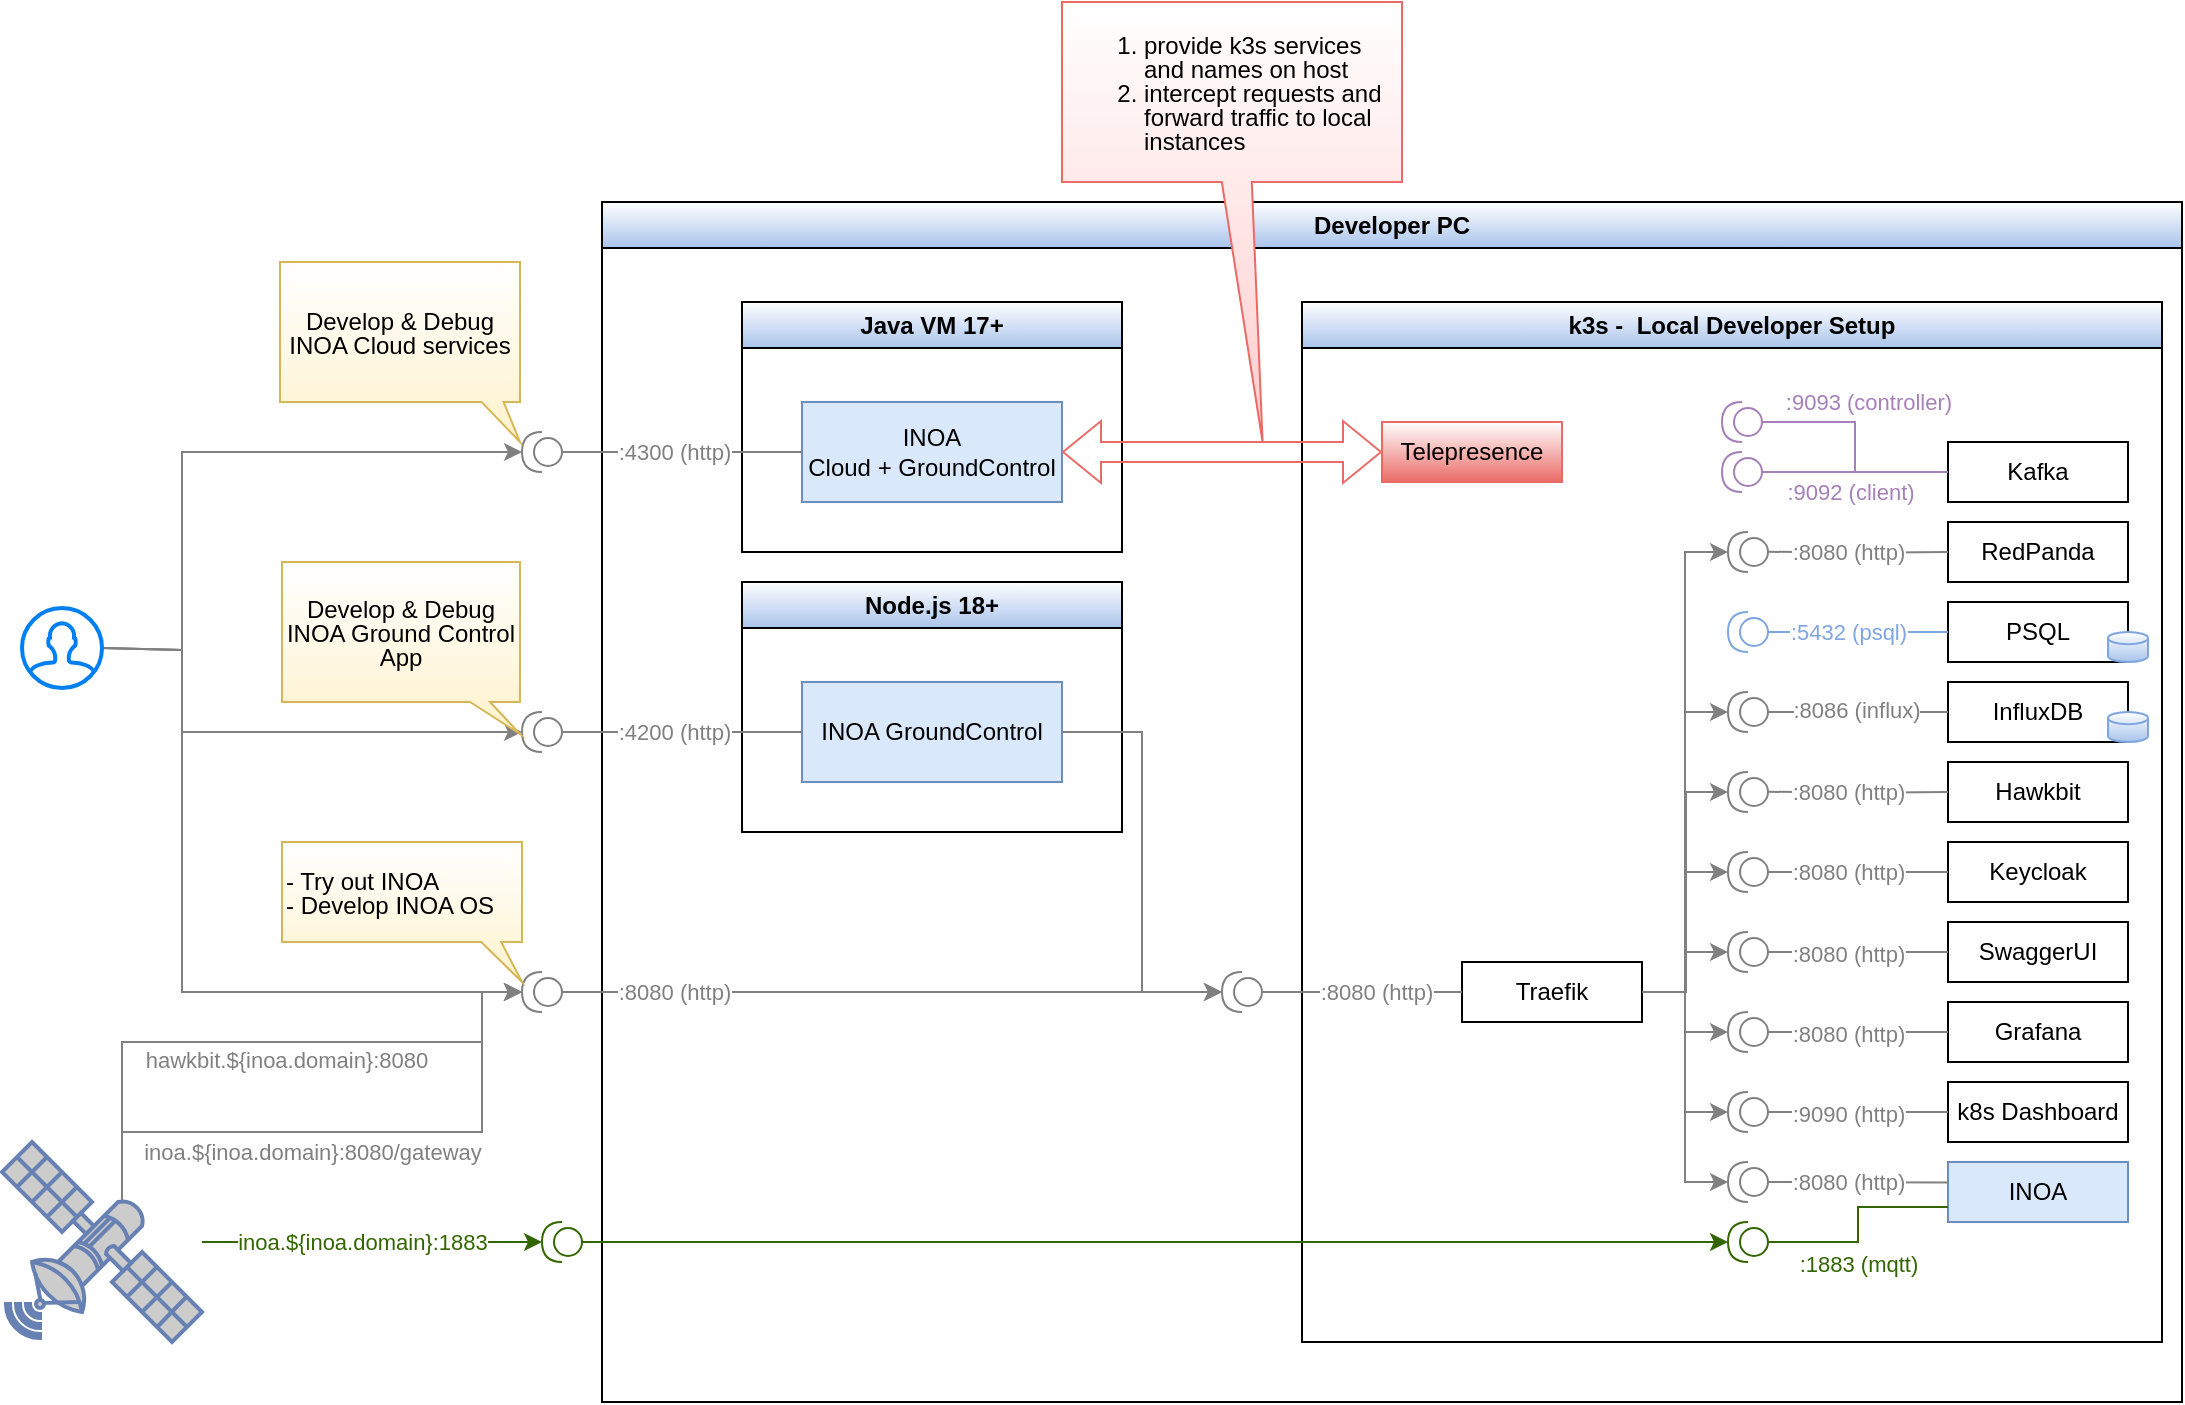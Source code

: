 <mxfile version="24.7.17" pages="3">
  <diagram id="EUtJgwQDHIaRZ95x7CY9" name="development">
    <mxGraphModel dx="1434" dy="2159" grid="1" gridSize="10" guides="1" tooltips="1" connect="1" arrows="1" fold="1" page="1" pageScale="1" pageWidth="827" pageHeight="1169" math="0" shadow="0">
      <root>
        <mxCell id="0" />
        <mxCell id="1" parent="0" />
        <mxCell id="36" style="edgeStyle=orthogonalEdgeStyle;rounded=0;orthogonalLoop=1;jettySize=auto;html=1;entryX=1;entryY=0.5;entryDx=0;entryDy=0;entryPerimeter=0;strokeColor=#808080;" parent="1" target="34" edge="1">
          <mxGeometry relative="1" as="geometry">
            <mxPoint x="80" y="570" as="sourcePoint" />
            <mxPoint x="272" y="454.97" as="targetPoint" />
            <Array as="points">
              <mxPoint x="80" y="490" />
              <mxPoint x="260" y="490" />
              <mxPoint x="260" y="465" />
            </Array>
          </mxGeometry>
        </mxCell>
        <mxCell id="74" value="&lt;font&gt;hawkbit.${inoa.domain}:8080&lt;/font&gt;" style="edgeLabel;html=1;align=center;verticalAlign=middle;resizable=0;points=[];fontColor=#808080;" parent="36" vertex="1" connectable="0">
          <mxGeometry x="0.189" relative="1" as="geometry">
            <mxPoint x="-20" y="9" as="offset" />
          </mxGeometry>
        </mxCell>
        <mxCell id="39" style="edgeStyle=orthogonalEdgeStyle;rounded=0;orthogonalLoop=1;jettySize=auto;html=1;entryX=1;entryY=0.5;entryDx=0;entryDy=0;entryPerimeter=0;strokeColor=#808080;" parent="1" source="2" target="34" edge="1">
          <mxGeometry relative="1" as="geometry">
            <mxPoint x="70" y="575" as="sourcePoint" />
            <mxPoint x="270" y="465" as="targetPoint" />
            <Array as="points">
              <mxPoint x="80" y="535" />
              <mxPoint x="260" y="535" />
              <mxPoint x="260" y="465" />
            </Array>
          </mxGeometry>
        </mxCell>
        <mxCell id="75" value="inoa.${inoa.domain}:8080/gateway" style="edgeLabel;html=1;align=center;verticalAlign=middle;resizable=0;points=[];fontColor=#808080;" parent="39" vertex="1" connectable="0">
          <mxGeometry x="0.373" y="-1" relative="1" as="geometry">
            <mxPoint x="-86" y="14" as="offset" />
          </mxGeometry>
        </mxCell>
        <mxCell id="40" style="edgeStyle=orthogonalEdgeStyle;rounded=0;orthogonalLoop=1;jettySize=auto;html=1;entryX=1;entryY=0.5;entryDx=0;entryDy=0;entryPerimeter=0;strokeColor=#336600;" parent="1" source="2" target="38" edge="1">
          <mxGeometry relative="1" as="geometry" />
        </mxCell>
        <mxCell id="76" value="&lt;span style=&quot;&quot;&gt;inoa.${inoa.domain}:1883&lt;/span&gt;" style="edgeLabel;html=1;align=center;verticalAlign=middle;resizable=0;points=[];fontColor=#336600;" parent="40" vertex="1" connectable="0">
          <mxGeometry x="0.446" y="-1" relative="1" as="geometry">
            <mxPoint x="-43" y="-1" as="offset" />
          </mxGeometry>
        </mxCell>
        <mxCell id="2" value="" style="fontColor=#0066CC;verticalAlign=top;verticalLabelPosition=bottom;labelPosition=center;align=center;html=1;outlineConnect=0;fillColor=#CCCCCC;strokeColor=#6881B3;gradientColor=none;gradientDirection=north;strokeWidth=2;shape=mxgraph.networks.satellite;" parent="1" vertex="1">
          <mxGeometry x="20" y="540" width="100" height="100" as="geometry" />
        </mxCell>
        <mxCell id="3" value="Developer PC" style="swimlane;whiteSpace=wrap;html=1;movable=1;resizable=1;rotatable=1;deletable=1;editable=1;connectable=1;locked=0;gradientColor=#A9C4EB;" parent="1" vertex="1">
          <mxGeometry x="320" y="70" width="790" height="600" as="geometry" />
        </mxCell>
        <mxCell id="4" value="k3s -&amp;nbsp; Local Developer Setup" style="swimlane;whiteSpace=wrap;html=1;movable=1;resizable=1;rotatable=1;deletable=1;editable=1;connectable=1;locked=0;gradientColor=#A9C4EB;" parent="3" vertex="1">
          <mxGeometry x="350" y="50" width="430" height="520" as="geometry" />
        </mxCell>
        <mxCell id="7" value="Kafka" style="rounded=0;whiteSpace=wrap;html=1;" parent="4" vertex="1">
          <mxGeometry x="323" y="70" width="90" height="30" as="geometry" />
        </mxCell>
        <mxCell id="8" value="PSQL" style="rounded=0;whiteSpace=wrap;html=1;" parent="4" vertex="1">
          <mxGeometry x="323" y="150" width="90" height="30" as="geometry" />
        </mxCell>
        <mxCell id="9" value="InfluxDB" style="rounded=0;whiteSpace=wrap;html=1;" parent="4" vertex="1">
          <mxGeometry x="323" y="190" width="90" height="30" as="geometry" />
        </mxCell>
        <mxCell id="10" value="Hawkbit" style="rounded=0;whiteSpace=wrap;html=1;" parent="4" vertex="1">
          <mxGeometry x="323" y="230" width="90" height="30" as="geometry" />
        </mxCell>
        <mxCell id="11" value="Keycloak" style="rounded=0;whiteSpace=wrap;html=1;" parent="4" vertex="1">
          <mxGeometry x="323" y="270" width="90" height="30" as="geometry" />
        </mxCell>
        <mxCell id="12" value="SwaggerUI" style="rounded=0;whiteSpace=wrap;html=1;" parent="4" vertex="1">
          <mxGeometry x="323" y="310" width="90" height="30" as="geometry" />
        </mxCell>
        <mxCell id="59" style="edgeStyle=orthogonalEdgeStyle;rounded=0;orthogonalLoop=1;jettySize=auto;html=1;entryX=1;entryY=0.5;entryDx=0;entryDy=0;entryPerimeter=0;startArrow=none;startFill=0;endArrow=classic;endFill=1;strokeColor=#808080;" parent="4" source="13" target="56" edge="1">
          <mxGeometry relative="1" as="geometry" />
        </mxCell>
        <mxCell id="70" style="edgeStyle=orthogonalEdgeStyle;rounded=0;orthogonalLoop=1;jettySize=auto;html=1;entryX=1;entryY=0.5;entryDx=0;entryDy=0;entryPerimeter=0;strokeColor=#808080;fontColor=#A680B8;startArrow=none;startFill=0;endArrow=classic;endFill=1;" parent="4" source="13" target="62" edge="1">
          <mxGeometry relative="1" as="geometry" />
        </mxCell>
        <mxCell id="72" style="edgeStyle=orthogonalEdgeStyle;rounded=0;orthogonalLoop=1;jettySize=auto;html=1;entryX=1;entryY=0.5;entryDx=0;entryDy=0;entryPerimeter=0;strokeColor=#808080;fontColor=#A680B8;startArrow=none;startFill=0;endArrow=classic;endFill=1;" parent="4" source="13" target="49" edge="1">
          <mxGeometry relative="1" as="geometry" />
        </mxCell>
        <mxCell id="100" style="edgeStyle=orthogonalEdgeStyle;rounded=0;orthogonalLoop=1;jettySize=auto;html=1;entryX=1;entryY=0.5;entryDx=0;entryDy=0;entryPerimeter=0;strokeColor=#808080;fontColor=#336600;startArrow=none;startFill=0;endArrow=classic;endFill=1;" parent="4" source="13" target="97" edge="1">
          <mxGeometry relative="1" as="geometry" />
        </mxCell>
        <mxCell id="109" style="edgeStyle=orthogonalEdgeStyle;rounded=0;orthogonalLoop=1;jettySize=auto;html=1;entryX=1;entryY=0.5;entryDx=0;entryDy=0;entryPerimeter=0;strokeColor=#808080;fontColor=#7EA6E0;startArrow=none;startFill=0;endArrow=classic;endFill=1;" parent="4" source="13" target="106" edge="1">
          <mxGeometry relative="1" as="geometry" />
        </mxCell>
        <mxCell id="113" style="edgeStyle=orthogonalEdgeStyle;rounded=0;orthogonalLoop=1;jettySize=auto;html=1;entryX=1;entryY=0.5;entryDx=0;entryDy=0;entryPerimeter=0;strokeColor=#808080;fontColor=#7EA6E0;startArrow=none;startFill=0;endArrow=classic;endFill=1;" parent="4" source="13" target="110" edge="1">
          <mxGeometry relative="1" as="geometry" />
        </mxCell>
        <mxCell id="130" style="edgeStyle=orthogonalEdgeStyle;rounded=0;orthogonalLoop=1;jettySize=auto;html=1;entryX=1;entryY=0.5;entryDx=0;entryDy=0;entryPerimeter=0;strokeColor=#808080;fontColor=#A680B8;startArrow=none;startFill=0;endArrow=classic;endFill=1;" parent="4" source="13" target="115" edge="1">
          <mxGeometry relative="1" as="geometry" />
        </mxCell>
        <mxCell id="13" value="Traefik" style="rounded=0;whiteSpace=wrap;html=1;" parent="4" vertex="1">
          <mxGeometry x="80" y="330" width="90" height="30" as="geometry" />
        </mxCell>
        <mxCell id="14" value="RedPanda" style="rounded=0;whiteSpace=wrap;html=1;" parent="4" vertex="1">
          <mxGeometry x="323" y="110" width="90" height="30" as="geometry" />
        </mxCell>
        <mxCell id="17" value="INOA" style="rounded=0;whiteSpace=wrap;html=1;fillColor=#dae8fc;strokeColor=#6c8ebf;" parent="4" vertex="1">
          <mxGeometry x="323" y="430" width="90" height="30" as="geometry" />
        </mxCell>
        <mxCell id="29" value="Grafana" style="rounded=0;whiteSpace=wrap;html=1;" parent="4" vertex="1">
          <mxGeometry x="323" y="350" width="90" height="30" as="geometry" />
        </mxCell>
        <mxCell id="30" value="k8s Dashboard" style="rounded=0;whiteSpace=wrap;html=1;" parent="4" vertex="1">
          <mxGeometry x="323" y="390" width="90" height="30" as="geometry" />
        </mxCell>
        <mxCell id="52" value="" style="edgeStyle=orthogonalEdgeStyle;rounded=0;orthogonalLoop=1;jettySize=auto;html=1;endArrow=none;endFill=0;startArrow=classic;startFill=1;strokeColor=#808080;" parent="4" source="46" target="13" edge="1">
          <mxGeometry relative="1" as="geometry">
            <Array as="points">
              <mxPoint x="192" y="245" />
              <mxPoint x="192" y="345" />
            </Array>
          </mxGeometry>
        </mxCell>
        <mxCell id="46" value="" style="shape=providedRequiredInterface;verticalLabelPosition=top;sketch=0;rotation=-180;verticalAlign=bottom;labelPosition=center;align=center;html=1;strokeColor=#808080;" parent="4" vertex="1">
          <mxGeometry x="213" y="235" width="20" height="20" as="geometry" />
        </mxCell>
        <mxCell id="47" style="edgeStyle=orthogonalEdgeStyle;rounded=0;orthogonalLoop=1;jettySize=auto;html=1;endArrow=none;endFill=0;entryX=0;entryY=0.5;entryDx=0;entryDy=0;strokeColor=#808080;" parent="4" target="10" edge="1">
          <mxGeometry relative="1" as="geometry">
            <mxPoint x="233" y="244.88" as="sourcePoint" />
            <mxPoint x="303" y="244.88" as="targetPoint" />
          </mxGeometry>
        </mxCell>
        <mxCell id="48" value=":8080 (http)" style="edgeLabel;html=1;align=center;verticalAlign=middle;resizable=0;points=[];fontColor=#808080;" parent="47" vertex="1" connectable="0">
          <mxGeometry x="0.491" relative="1" as="geometry">
            <mxPoint x="-27" as="offset" />
          </mxGeometry>
        </mxCell>
        <mxCell id="49" value="" style="shape=providedRequiredInterface;verticalLabelPosition=top;sketch=0;rotation=-180;verticalAlign=bottom;labelPosition=center;align=center;html=1;strokeColor=#808080;" parent="4" vertex="1">
          <mxGeometry x="213" y="115" width="20" height="20" as="geometry" />
        </mxCell>
        <mxCell id="50" style="edgeStyle=orthogonalEdgeStyle;rounded=0;orthogonalLoop=1;jettySize=auto;html=1;endArrow=none;endFill=0;entryX=0;entryY=0.5;entryDx=0;entryDy=0;strokeColor=#808080;" parent="4" target="14" edge="1">
          <mxGeometry relative="1" as="geometry">
            <mxPoint x="233" y="124.88" as="sourcePoint" />
            <mxPoint x="303" y="124.88" as="targetPoint" />
          </mxGeometry>
        </mxCell>
        <mxCell id="51" value=":8080 (http)" style="edgeLabel;html=1;align=center;verticalAlign=middle;resizable=0;points=[];fontColor=#808080;" parent="50" vertex="1" connectable="0">
          <mxGeometry x="0.491" relative="1" as="geometry">
            <mxPoint x="-27" as="offset" />
          </mxGeometry>
        </mxCell>
        <mxCell id="56" value="" style="shape=providedRequiredInterface;verticalLabelPosition=top;sketch=0;rotation=-180;verticalAlign=bottom;labelPosition=center;align=center;html=1;strokeColor=#808080;" parent="4" vertex="1">
          <mxGeometry x="213" y="275" width="20" height="20" as="geometry" />
        </mxCell>
        <mxCell id="57" style="edgeStyle=orthogonalEdgeStyle;rounded=0;orthogonalLoop=1;jettySize=auto;html=1;endArrow=none;endFill=0;entryX=0;entryY=0.5;entryDx=0;entryDy=0;exitX=0;exitY=0.5;exitDx=0;exitDy=0;exitPerimeter=0;strokeColor=#808080;" parent="4" source="56" target="11" edge="1">
          <mxGeometry relative="1" as="geometry">
            <mxPoint x="163.0" y="299.88" as="sourcePoint" />
            <mxPoint x="313" y="290" as="targetPoint" />
          </mxGeometry>
        </mxCell>
        <mxCell id="58" value=":8080 (http)" style="edgeLabel;html=1;align=center;verticalAlign=middle;resizable=0;points=[];fontColor=#808080;" parent="57" vertex="1" connectable="0">
          <mxGeometry x="0.491" relative="1" as="geometry">
            <mxPoint x="-27" as="offset" />
          </mxGeometry>
        </mxCell>
        <mxCell id="62" value="" style="shape=providedRequiredInterface;verticalLabelPosition=top;sketch=0;rotation=-180;verticalAlign=bottom;labelPosition=center;align=center;html=1;strokeColor=#808080;" parent="4" vertex="1">
          <mxGeometry x="213" y="430" width="20" height="20" as="geometry" />
        </mxCell>
        <mxCell id="65" value="" style="shape=providedRequiredInterface;verticalLabelPosition=top;sketch=0;rotation=-180;verticalAlign=bottom;labelPosition=center;align=center;html=1;strokeColor=#336600;" parent="4" vertex="1">
          <mxGeometry x="213" y="460" width="20" height="20" as="geometry" />
        </mxCell>
        <mxCell id="66" style="edgeStyle=orthogonalEdgeStyle;rounded=0;orthogonalLoop=1;jettySize=auto;html=1;endArrow=none;endFill=0;entryX=0;entryY=0.75;entryDx=0;entryDy=0;exitX=0;exitY=0.5;exitDx=0;exitDy=0;exitPerimeter=0;strokeColor=#336600;" parent="4" source="65" target="17" edge="1">
          <mxGeometry relative="1" as="geometry">
            <mxPoint x="220" y="480.51" as="sourcePoint" />
            <mxPoint x="309.64" y="470.04" as="targetPoint" />
          </mxGeometry>
        </mxCell>
        <mxCell id="67" value=":1883 (mqtt)" style="edgeLabel;html=1;align=center;verticalAlign=middle;resizable=0;points=[];fontColor=#336600;" parent="66" vertex="1" connectable="0">
          <mxGeometry x="0.491" relative="1" as="geometry">
            <mxPoint x="-18" y="28" as="offset" />
          </mxGeometry>
        </mxCell>
        <mxCell id="63" style="edgeStyle=orthogonalEdgeStyle;rounded=0;orthogonalLoop=1;jettySize=auto;html=1;endArrow=none;endFill=0;entryX=0.005;entryY=0.392;entryDx=0;entryDy=0;exitX=0;exitY=0.5;exitDx=0;exitDy=0;exitPerimeter=0;entryPerimeter=0;fontColor=#A680B8;strokeColor=#808080;" parent="4" source="62" edge="1">
          <mxGeometry relative="1" as="geometry">
            <mxPoint x="235.13" y="430.0" as="sourcePoint" />
            <mxPoint x="323.0" y="440.3" as="targetPoint" />
            <Array as="points">
              <mxPoint x="235" y="440" />
            </Array>
          </mxGeometry>
        </mxCell>
        <mxCell id="64" value=":8080 (http)" style="edgeLabel;html=1;align=center;verticalAlign=middle;resizable=0;points=[];fontColor=#808080;" parent="63" vertex="1" connectable="0">
          <mxGeometry x="0.491" relative="1" as="geometry">
            <mxPoint x="-27" as="offset" />
          </mxGeometry>
        </mxCell>
        <mxCell id="87" value="Telepresence" style="rounded=0;whiteSpace=wrap;html=1;strokeColor=#EA6B66;gradientColor=#EA6B66;" parent="4" vertex="1">
          <mxGeometry x="40" y="60" width="90" height="30" as="geometry" />
        </mxCell>
        <mxCell id="97" value="" style="shape=providedRequiredInterface;verticalLabelPosition=top;sketch=0;rotation=-180;verticalAlign=bottom;labelPosition=center;align=center;html=1;strokeColor=#808080;" parent="4" vertex="1">
          <mxGeometry x="213" y="315" width="20" height="20" as="geometry" />
        </mxCell>
        <mxCell id="98" style="edgeStyle=orthogonalEdgeStyle;rounded=0;orthogonalLoop=1;jettySize=auto;html=1;endArrow=none;endFill=0;entryX=0;entryY=0.5;entryDx=0;entryDy=0;exitX=0;exitY=0.5;exitDx=0;exitDy=0;exitPerimeter=0;strokeColor=#808080;" parent="4" source="97" edge="1">
          <mxGeometry relative="1" as="geometry">
            <mxPoint x="-457.0" y="189.88" as="sourcePoint" />
            <mxPoint x="323" y="325" as="targetPoint" />
          </mxGeometry>
        </mxCell>
        <mxCell id="99" value=":8080 (http)" style="edgeLabel;html=1;align=center;verticalAlign=middle;resizable=0;points=[];fontColor=#808080;" parent="98" vertex="1" connectable="0">
          <mxGeometry x="0.491" relative="1" as="geometry">
            <mxPoint x="-27" as="offset" />
          </mxGeometry>
        </mxCell>
        <mxCell id="102" style="edgeStyle=orthogonalEdgeStyle;rounded=0;orthogonalLoop=1;jettySize=auto;html=1;endArrow=none;endFill=0;entryX=0;entryY=0.5;entryDx=0;entryDy=0;strokeColor=#7EA6E0;startArrow=none;fontColor=#7EA6E0;" parent="4" source="101" target="8" edge="1">
          <mxGeometry relative="1" as="geometry">
            <mxPoint x="223" y="190.03" as="sourcePoint" />
            <mxPoint x="323" y="190.03" as="targetPoint" />
          </mxGeometry>
        </mxCell>
        <mxCell id="103" value=":5432 (psql)" style="edgeLabel;html=1;align=center;verticalAlign=middle;resizable=0;points=[];fontColor=#7EA6E0;" parent="102" vertex="1" connectable="0">
          <mxGeometry x="0.491" relative="1" as="geometry">
            <mxPoint x="-27" as="offset" />
          </mxGeometry>
        </mxCell>
        <mxCell id="101" value="" style="shape=providedRequiredInterface;verticalLabelPosition=top;sketch=0;rotation=-180;verticalAlign=bottom;labelPosition=center;align=center;html=1;strokeColor=#7EA6E0;fontColor=#7EA6E0;" parent="4" vertex="1">
          <mxGeometry x="213" y="155" width="20" height="20" as="geometry" />
        </mxCell>
        <mxCell id="106" value="" style="shape=providedRequiredInterface;verticalLabelPosition=top;sketch=0;rotation=-180;verticalAlign=bottom;labelPosition=center;align=center;html=1;strokeColor=#808080;" parent="4" vertex="1">
          <mxGeometry x="213" y="355" width="20" height="20" as="geometry" />
        </mxCell>
        <mxCell id="107" style="edgeStyle=orthogonalEdgeStyle;rounded=0;orthogonalLoop=1;jettySize=auto;html=1;endArrow=none;endFill=0;entryX=0;entryY=0.5;entryDx=0;entryDy=0;exitX=0;exitY=0.5;exitDx=0;exitDy=0;exitPerimeter=0;strokeColor=#808080;" parent="4" source="106" edge="1">
          <mxGeometry relative="1" as="geometry">
            <mxPoint x="-1077.0" y="79.88" as="sourcePoint" />
            <mxPoint x="323" y="365" as="targetPoint" />
          </mxGeometry>
        </mxCell>
        <mxCell id="108" value=":8080 (http)" style="edgeLabel;html=1;align=center;verticalAlign=middle;resizable=0;points=[];fontColor=#808080;" parent="107" vertex="1" connectable="0">
          <mxGeometry x="0.491" relative="1" as="geometry">
            <mxPoint x="-27" as="offset" />
          </mxGeometry>
        </mxCell>
        <mxCell id="110" value="" style="shape=providedRequiredInterface;verticalLabelPosition=top;sketch=0;rotation=-180;verticalAlign=bottom;labelPosition=center;align=center;html=1;strokeColor=#808080;" parent="4" vertex="1">
          <mxGeometry x="213" y="395" width="20" height="20" as="geometry" />
        </mxCell>
        <mxCell id="111" style="edgeStyle=orthogonalEdgeStyle;rounded=0;orthogonalLoop=1;jettySize=auto;html=1;endArrow=none;endFill=0;entryX=0;entryY=0.5;entryDx=0;entryDy=0;exitX=0;exitY=0.5;exitDx=0;exitDy=0;exitPerimeter=0;strokeColor=#808080;" parent="4" source="110" edge="1">
          <mxGeometry relative="1" as="geometry">
            <mxPoint x="-1697.0" y="-30.12" as="sourcePoint" />
            <mxPoint x="323" y="405" as="targetPoint" />
          </mxGeometry>
        </mxCell>
        <mxCell id="112" value=":9090 (http)" style="edgeLabel;html=1;align=center;verticalAlign=middle;resizable=0;points=[];fontColor=#808080;" parent="111" vertex="1" connectable="0">
          <mxGeometry x="0.491" relative="1" as="geometry">
            <mxPoint x="-27" as="offset" />
          </mxGeometry>
        </mxCell>
        <mxCell id="115" value="" style="shape=providedRequiredInterface;verticalLabelPosition=top;sketch=0;rotation=-180;verticalAlign=bottom;labelPosition=center;align=center;html=1;strokeColor=#808080;fontColor=#7EA6E0;" parent="4" vertex="1">
          <mxGeometry x="213" y="195" width="20" height="20" as="geometry" />
        </mxCell>
        <mxCell id="116" style="edgeStyle=orthogonalEdgeStyle;rounded=0;orthogonalLoop=1;jettySize=auto;html=1;endArrow=none;endFill=0;entryX=0;entryY=0.5;entryDx=0;entryDy=0;strokeColor=#808080;startArrow=none;fontColor=#7EA6E0;" parent="4" edge="1">
          <mxGeometry relative="1" as="geometry">
            <mxPoint x="233" y="205" as="sourcePoint" />
            <mxPoint x="323" y="205" as="targetPoint" />
          </mxGeometry>
        </mxCell>
        <mxCell id="117" value=":8086 (influx)" style="edgeLabel;html=1;align=center;verticalAlign=middle;resizable=0;points=[];fontColor=#808080;" parent="116" vertex="1" connectable="0">
          <mxGeometry x="0.491" relative="1" as="geometry">
            <mxPoint x="-23" y="-1" as="offset" />
          </mxGeometry>
        </mxCell>
        <mxCell id="118" value="" style="shape=cylinder3;whiteSpace=wrap;html=1;boundedLbl=1;backgroundOutline=1;size=3.056;strokeColor=#7EA6E0;fontColor=#7EA6E0;gradientColor=#A9C4EB;" parent="4" vertex="1">
          <mxGeometry x="403" y="165" width="20" height="15" as="geometry" />
        </mxCell>
        <mxCell id="119" value="" style="shape=cylinder3;whiteSpace=wrap;html=1;boundedLbl=1;backgroundOutline=1;size=3.056;strokeColor=#7EA6E0;fontColor=#7EA6E0;gradientColor=#A9C4EB;" parent="4" vertex="1">
          <mxGeometry x="403" y="205" width="20" height="15" as="geometry" />
        </mxCell>
        <mxCell id="120" value="" style="shape=providedRequiredInterface;verticalLabelPosition=top;sketch=0;rotation=-180;verticalAlign=bottom;labelPosition=center;align=center;html=1;strokeColor=#A680B8;fontColor=#808080;" parent="4" vertex="1">
          <mxGeometry x="210" y="75" width="20" height="20" as="geometry" />
        </mxCell>
        <mxCell id="121" style="edgeStyle=orthogonalEdgeStyle;rounded=0;orthogonalLoop=1;jettySize=auto;html=1;endArrow=none;endFill=0;entryX=0;entryY=0.5;entryDx=0;entryDy=0;strokeColor=#A680B8;exitX=0;exitY=0.5;exitDx=0;exitDy=0;exitPerimeter=0;fontColor=#808080;" parent="4" source="120" target="7" edge="1">
          <mxGeometry relative="1" as="geometry">
            <mxPoint x="213" y="89.88" as="sourcePoint" />
            <mxPoint x="303" y="90" as="targetPoint" />
          </mxGeometry>
        </mxCell>
        <mxCell id="122" value=":9092 (client)" style="edgeLabel;html=1;align=center;verticalAlign=middle;resizable=0;points=[];fontColor=#A680B8;" parent="121" vertex="1" connectable="0">
          <mxGeometry x="0.491" relative="1" as="geometry">
            <mxPoint x="-26" y="10" as="offset" />
          </mxGeometry>
        </mxCell>
        <mxCell id="124" style="edgeStyle=orthogonalEdgeStyle;rounded=0;orthogonalLoop=1;jettySize=auto;html=1;entryX=0;entryY=0.5;entryDx=0;entryDy=0;strokeColor=#A680B8;fontColor=#7EA6E0;startArrow=none;startFill=0;endArrow=none;endFill=0;" parent="4" source="123" target="7" edge="1">
          <mxGeometry relative="1" as="geometry" />
        </mxCell>
        <mxCell id="125" value=":9093 (controller)" style="edgeLabel;html=1;align=center;verticalAlign=middle;resizable=0;points=[];fontColor=#A680B8;" parent="124" vertex="1" connectable="0">
          <mxGeometry x="-0.443" y="1" relative="1" as="geometry">
            <mxPoint x="20" y="-9" as="offset" />
          </mxGeometry>
        </mxCell>
        <mxCell id="123" value="" style="shape=providedRequiredInterface;verticalLabelPosition=top;sketch=0;rotation=-180;verticalAlign=bottom;labelPosition=center;align=center;html=1;strokeColor=#A680B8;fontColor=#808080;" parent="4" vertex="1">
          <mxGeometry x="210" y="50" width="20" height="20" as="geometry" />
        </mxCell>
        <mxCell id="42" value="Java VM 17+" style="swimlane;whiteSpace=wrap;html=1;gradientColor=#A9C4EB;swimlaneFillColor=none;" parent="3" vertex="1">
          <mxGeometry x="70" y="50" width="190" height="125" as="geometry" />
        </mxCell>
        <UserObject label="INOA &lt;br&gt;Cloud + GroundControl" link="http://localhost:4300" linkTarget="_blank" id="41">
          <mxCell style="rounded=0;whiteSpace=wrap;html=1;fillColor=#dae8fc;strokeColor=#6c8ebf;" parent="42" vertex="1">
            <mxGeometry x="30" y="50" width="130" height="50" as="geometry" />
          </mxCell>
        </UserObject>
        <mxCell id="53" value="" style="shape=providedRequiredInterface;verticalLabelPosition=top;sketch=0;rotation=-180;verticalAlign=bottom;labelPosition=center;align=center;html=1;strokeColor=#808080;" parent="3" vertex="1">
          <mxGeometry x="310" y="385" width="20" height="20" as="geometry" />
        </mxCell>
        <mxCell id="54" style="edgeStyle=orthogonalEdgeStyle;rounded=0;orthogonalLoop=1;jettySize=auto;html=1;entryX=0;entryY=0.5;entryDx=0;entryDy=0;startArrow=none;startFill=0;endArrow=none;endFill=0;strokeColor=#808080;exitX=0;exitY=0.5;exitDx=0;exitDy=0;exitPerimeter=0;" parent="3" source="53" target="13" edge="1">
          <mxGeometry relative="1" as="geometry">
            <mxPoint x="250" y="390" as="sourcePoint" />
            <mxPoint x="320" y="390" as="targetPoint" />
          </mxGeometry>
        </mxCell>
        <mxCell id="55" value=":8080 (http)" style="edgeLabel;html=1;align=center;verticalAlign=middle;resizable=0;points=[];fontColor=#808080;" parent="54" vertex="1" connectable="0">
          <mxGeometry x="0.073" relative="1" as="geometry">
            <mxPoint x="3" as="offset" />
          </mxGeometry>
        </mxCell>
        <mxCell id="88" style="edgeStyle=orthogonalEdgeStyle;rounded=0;orthogonalLoop=1;jettySize=auto;html=1;entryX=0;entryY=0.5;entryDx=0;entryDy=0;strokeColor=#EA6B66;fontColor=#A680B8;endArrow=block;endFill=0;shape=flexArrow;startArrow=block;shadow=0;" parent="3" source="41" target="87" edge="1">
          <mxGeometry relative="1" as="geometry" />
        </mxCell>
        <mxCell id="43" value="Node.js 18+" style="swimlane;whiteSpace=wrap;html=1;gradientColor=#A9C4EB;" parent="3" vertex="1">
          <mxGeometry x="70" y="190" width="190" height="125" as="geometry" />
        </mxCell>
        <UserObject label="INOA GroundControl" link="http://localhost:4200" linkTarget="_blank" id="44">
          <mxCell style="rounded=0;whiteSpace=wrap;html=1;fillColor=#dae8fc;strokeColor=#6c8ebf;" parent="43" vertex="1">
            <mxGeometry x="30" y="50" width="130" height="50" as="geometry" />
          </mxCell>
        </UserObject>
        <mxCell id="93" style="edgeStyle=orthogonalEdgeStyle;rounded=0;orthogonalLoop=1;jettySize=auto;html=1;entryX=1;entryY=0.5;entryDx=0;entryDy=0;entryPerimeter=0;strokeColor=#808080;fontColor=#336600;startArrow=none;startFill=0;endArrow=classic;endFill=1;" parent="3" source="44" target="53" edge="1">
          <mxGeometry relative="1" as="geometry">
            <Array as="points">
              <mxPoint x="270" y="265" />
              <mxPoint x="270" y="395" />
            </Array>
          </mxGeometry>
        </mxCell>
        <mxCell id="35" style="edgeStyle=orthogonalEdgeStyle;rounded=0;orthogonalLoop=1;jettySize=auto;html=1;strokeColor=#808080;entryX=1;entryY=0.5;entryDx=0;entryDy=0;entryPerimeter=0;" parent="1" source="34" target="53" edge="1">
          <mxGeometry relative="1" as="geometry">
            <mxPoint x="460" y="260" as="targetPoint" />
          </mxGeometry>
        </mxCell>
        <mxCell id="pyDnRpeBTaqAwoglSisa-134" value="&lt;span style=&quot;color: rgb(128, 128, 128);&quot;&gt;:8080 (http)&lt;/span&gt;" style="edgeLabel;html=1;align=center;verticalAlign=middle;resizable=0;points=[];" parent="35" vertex="1" connectable="0">
          <mxGeometry x="-0.685" y="1" relative="1" as="geometry">
            <mxPoint x="4" y="1" as="offset" />
          </mxGeometry>
        </mxCell>
        <mxCell id="34" value="" style="shape=providedRequiredInterface;html=1;verticalLabelPosition=bottom;sketch=0;rotation=-180;strokeColor=#808080;" parent="1" vertex="1">
          <mxGeometry x="280" y="455" width="20" height="20" as="geometry" />
        </mxCell>
        <mxCell id="38" value="" style="shape=providedRequiredInterface;html=1;verticalLabelPosition=bottom;sketch=0;rotation=-180;strokeColor=#336600;" parent="1" vertex="1">
          <mxGeometry x="290" y="580" width="20" height="20" as="geometry" />
        </mxCell>
        <mxCell id="77" value="" style="endArrow=classic;html=1;rounded=0;strokeColor=#336600;fontColor=#336600;exitX=0;exitY=0.5;exitDx=0;exitDy=0;exitPerimeter=0;entryX=1;entryY=0.5;entryDx=0;entryDy=0;entryPerimeter=0;" parent="1" source="38" target="65" edge="1">
          <mxGeometry width="50" height="50" relative="1" as="geometry">
            <mxPoint x="500" y="320" as="sourcePoint" />
            <mxPoint x="550" y="270" as="targetPoint" />
          </mxGeometry>
        </mxCell>
        <mxCell id="92" style="edgeStyle=orthogonalEdgeStyle;rounded=0;orthogonalLoop=1;jettySize=auto;html=1;entryX=1;entryY=0.5;entryDx=0;entryDy=0;entryPerimeter=0;strokeColor=#808080;fontColor=#336600;startArrow=none;endArrow=classic;endFill=1;startFill=0;" parent="1" target="82" edge="1">
          <mxGeometry relative="1" as="geometry">
            <Array as="points">
              <mxPoint x="110" y="294" />
              <mxPoint x="110" y="335" />
            </Array>
            <mxPoint x="70.0" y="293.029" as="sourcePoint" />
          </mxGeometry>
        </mxCell>
        <mxCell id="94" style="edgeStyle=orthogonalEdgeStyle;rounded=0;orthogonalLoop=1;jettySize=auto;html=1;entryX=1;entryY=0.5;entryDx=0;entryDy=0;entryPerimeter=0;strokeColor=#808080;fontColor=#336600;startArrow=none;startFill=0;endArrow=classic;endFill=1;" parent="1" target="34" edge="1">
          <mxGeometry relative="1" as="geometry">
            <Array as="points">
              <mxPoint x="110" y="294" />
              <mxPoint x="110" y="465" />
            </Array>
            <mxPoint x="70.0" y="293.029" as="sourcePoint" />
          </mxGeometry>
        </mxCell>
        <mxCell id="81" style="edgeStyle=orthogonalEdgeStyle;rounded=0;orthogonalLoop=1;jettySize=auto;html=1;entryX=0;entryY=0.5;entryDx=0;entryDy=0;strokeColor=#808080;fontColor=#336600;endArrow=none;endFill=0;" parent="1" source="80" target="41" edge="1">
          <mxGeometry relative="1" as="geometry" />
        </mxCell>
        <mxCell id="84" value=":4300 (http)" style="edgeLabel;html=1;align=center;verticalAlign=middle;resizable=0;points=[];fontColor=#808080;" parent="81" vertex="1" connectable="0">
          <mxGeometry x="0.082" y="-1" relative="1" as="geometry">
            <mxPoint x="-9" y="-1" as="offset" />
          </mxGeometry>
        </mxCell>
        <mxCell id="80" value="" style="shape=providedRequiredInterface;html=1;verticalLabelPosition=bottom;sketch=0;rotation=-180;strokeColor=#808080;" parent="1" vertex="1">
          <mxGeometry x="280" y="185" width="20" height="20" as="geometry" />
        </mxCell>
        <mxCell id="91" value="" style="endArrow=classic;html=1;rounded=0;strokeColor=#808080;fontColor=#336600;entryX=1;entryY=0.5;entryDx=0;entryDy=0;entryPerimeter=0;exitX=1;exitY=0.5;exitDx=0;exitDy=0;" parent="1" target="80" edge="1">
          <mxGeometry width="50" height="50" relative="1" as="geometry">
            <mxPoint x="70.0" y="293" as="sourcePoint" />
            <mxPoint x="210" y="280" as="targetPoint" />
            <Array as="points">
              <mxPoint x="110" y="294" />
              <mxPoint x="110" y="195" />
            </Array>
          </mxGeometry>
        </mxCell>
        <mxCell id="82" value="" style="shape=providedRequiredInterface;html=1;verticalLabelPosition=bottom;sketch=0;rotation=-180;strokeColor=#808080;" parent="1" vertex="1">
          <mxGeometry x="280" y="325" width="20" height="20" as="geometry" />
        </mxCell>
        <mxCell id="83" style="edgeStyle=orthogonalEdgeStyle;rounded=0;orthogonalLoop=1;jettySize=auto;html=1;entryX=0;entryY=0.5;entryDx=0;entryDy=0;strokeColor=#808080;fontColor=#336600;endArrow=none;endFill=0;" parent="1" source="82" target="44" edge="1">
          <mxGeometry relative="1" as="geometry" />
        </mxCell>
        <mxCell id="85" value=":4200 (http)" style="edgeLabel;html=1;align=center;verticalAlign=middle;resizable=0;points=[];fontColor=#808080;" parent="83" vertex="1" connectable="0">
          <mxGeometry x="0.308" y="-1" relative="1" as="geometry">
            <mxPoint x="-23" y="-1" as="offset" />
          </mxGeometry>
        </mxCell>
        <mxCell id="pyDnRpeBTaqAwoglSisa-135" value="&lt;div style=&quot;text-align: left; line-height: 100%;&quot;&gt;&lt;ol style=&quot;line-height: 100%;&quot;&gt;&lt;li&gt;&lt;span style=&quot;background-color: initial;&quot;&gt;provide k3s services&amp;nbsp; and names on host&lt;/span&gt;&lt;/li&gt;&lt;li&gt;intercept requests and forward traffic to local instances&lt;/li&gt;&lt;/ol&gt;&lt;/div&gt;" style="shape=callout;whiteSpace=wrap;html=1;perimeter=calloutPerimeter;size=130;position=0.47;fillColor=default;strokeColor=#EA6B66;gradientColor=#FFCCCC;base=15;position2=0.59;" parent="1" vertex="1">
          <mxGeometry x="550" y="-30" width="170" height="220" as="geometry" />
        </mxCell>
        <mxCell id="pyDnRpeBTaqAwoglSisa-136" value="&lt;div style=&quot;line-height: 100%;&quot;&gt;&lt;span style=&quot;background-color: initial;&quot;&gt;Develop &amp;amp; Debug INOA Cloud services&lt;/span&gt;&lt;br&gt;&lt;/div&gt;" style="shape=callout;whiteSpace=wrap;html=1;perimeter=calloutPerimeter;size=20;position=0.84;fillColor=#FFFFFF;strokeColor=#d6b656;base=11;position2=1;gradientColor=#FFF2CC;" parent="1" vertex="1">
          <mxGeometry x="159" y="100" width="120" height="90" as="geometry" />
        </mxCell>
        <mxCell id="pyDnRpeBTaqAwoglSisa-137" value="&lt;div style=&quot;line-height: 100%;&quot;&gt;&lt;span style=&quot;background-color: initial;&quot;&gt;Develop &amp;amp; Debug INOA Ground Control App&lt;/span&gt;&lt;br&gt;&lt;/div&gt;" style="shape=callout;whiteSpace=wrap;html=1;perimeter=calloutPerimeter;size=16;position=0.79;fillColor=#FFFFFF;strokeColor=#d6b656;base=10;position2=1;gradientColor=#FFF2CC;" parent="1" vertex="1">
          <mxGeometry x="160" y="250" width="119" height="86" as="geometry" />
        </mxCell>
        <mxCell id="pyDnRpeBTaqAwoglSisa-138" value="&lt;div style=&quot;line-height: 100%;&quot;&gt;&lt;span style=&quot;background-color: initial;&quot;&gt;- Try out INOA&lt;br&gt;&lt;div style=&quot;&quot;&gt;&lt;span style=&quot;background-color: initial;&quot;&gt;- Develop INOA OS&lt;/span&gt;&lt;/div&gt;&lt;/span&gt;&lt;/div&gt;" style="shape=callout;whiteSpace=wrap;html=1;perimeter=calloutPerimeter;size=20;position=0.83;fillColor=#FFFFFF;strokeColor=#d6b656;base=10;position2=1;gradientColor=#FFF2CC;align=left;" parent="1" vertex="1">
          <mxGeometry x="160" y="390" width="120" height="70" as="geometry" />
        </mxCell>
        <mxCell id="pyDnRpeBTaqAwoglSisa-139" value="" style="html=1;verticalLabelPosition=bottom;align=center;labelBackgroundColor=#ffffff;verticalAlign=top;strokeWidth=2;strokeColor=#0080F0;shadow=0;dashed=0;shape=mxgraph.ios7.icons.user;" parent="1" vertex="1">
          <mxGeometry x="30" y="273" width="40" height="40" as="geometry" />
        </mxCell>
      </root>
    </mxGraphModel>
  </diagram>
  <diagram id="5xC9E37CXEW463-IJXyk" name="staging">
    <mxGraphModel dx="1434" dy="990" grid="1" gridSize="10" guides="1" tooltips="1" connect="1" arrows="1" fold="1" page="1" pageScale="1" pageWidth="827" pageHeight="1169" math="0" shadow="0">
      <root>
        <mxCell id="0" />
        <mxCell id="1" parent="0" />
      </root>
    </mxGraphModel>
  </diagram>
  <diagram id="nPHVLpwjf90RH6WQ1JrB" name="production">
    <mxGraphModel dx="1434" dy="990" grid="1" gridSize="10" guides="1" tooltips="1" connect="1" arrows="1" fold="1" page="1" pageScale="1" pageWidth="827" pageHeight="1169" math="0" shadow="0">
      <root>
        <mxCell id="0" />
        <mxCell id="1" parent="0" />
      </root>
    </mxGraphModel>
  </diagram>
</mxfile>
